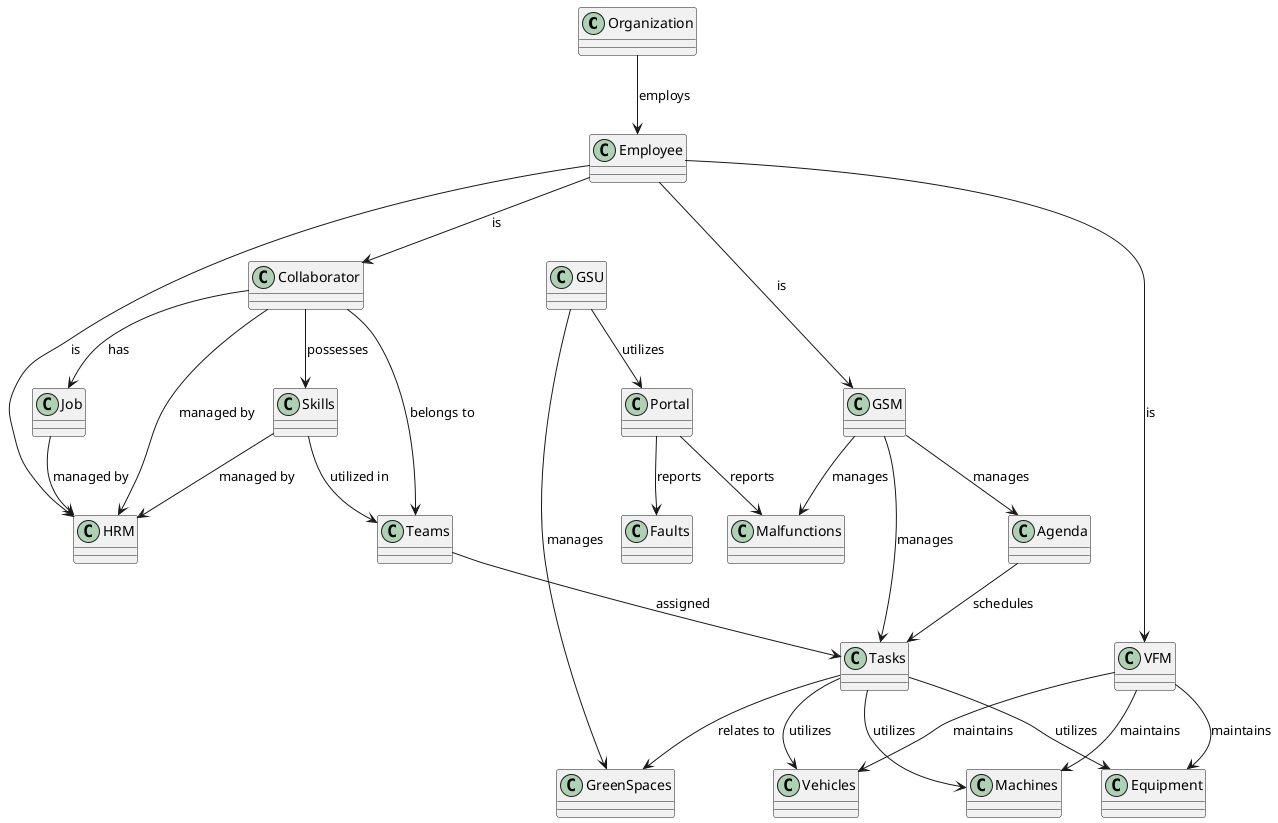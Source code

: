 @startuml

class Organization {
}

class Employee {
}

class Collaborator {
}

class HRM {
}

class GSM {
}

class VFM {
}

class Job {
}

class Skills {
}

class Teams {
}

class Tasks {
}

class Agenda {
}

class Malfunctions {
}

class GreenSpaces {
}

class Equipment {
}

class Vehicles {
}

class Machines {
}

class GSU {
}

class Portal {
}

class Faults {
}

Organization --> Employee : "employs"

Employee --> Collaborator : "is"
Employee --> HRM : "is"
Employee --> GSM : "is"
Employee --> VFM : "is"

Collaborator --> HRM : "managed by"
Collaborator --> Job : "has"
Collaborator --> Skills : "possesses"
Collaborator --> Teams : "belongs to"

Job --> HRM : "managed by"

Skills --> HRM : "managed by"
Skills --> Teams : "utilized in"

Teams --> Tasks : "assigned"

GSM --> Agenda : "manages"
GSM --> Tasks : "manages"
GSM --> Malfunctions : "manages"

Agenda --> Tasks : "schedules"

Tasks --> GreenSpaces : "relates to"
Tasks --> Equipment : "utilizes"
Tasks --> Vehicles : "utilizes"
Tasks --> Machines : "utilizes"

VFM --> Vehicles : "maintains"
VFM --> Machines : "maintains"
VFM --> Equipment : "maintains"

GSU --> Portal : "utilizes"
Portal --> Malfunctions : "reports"
Portal --> Faults : "reports"
GSU --> GreenSpaces : "manages"

@enduml
